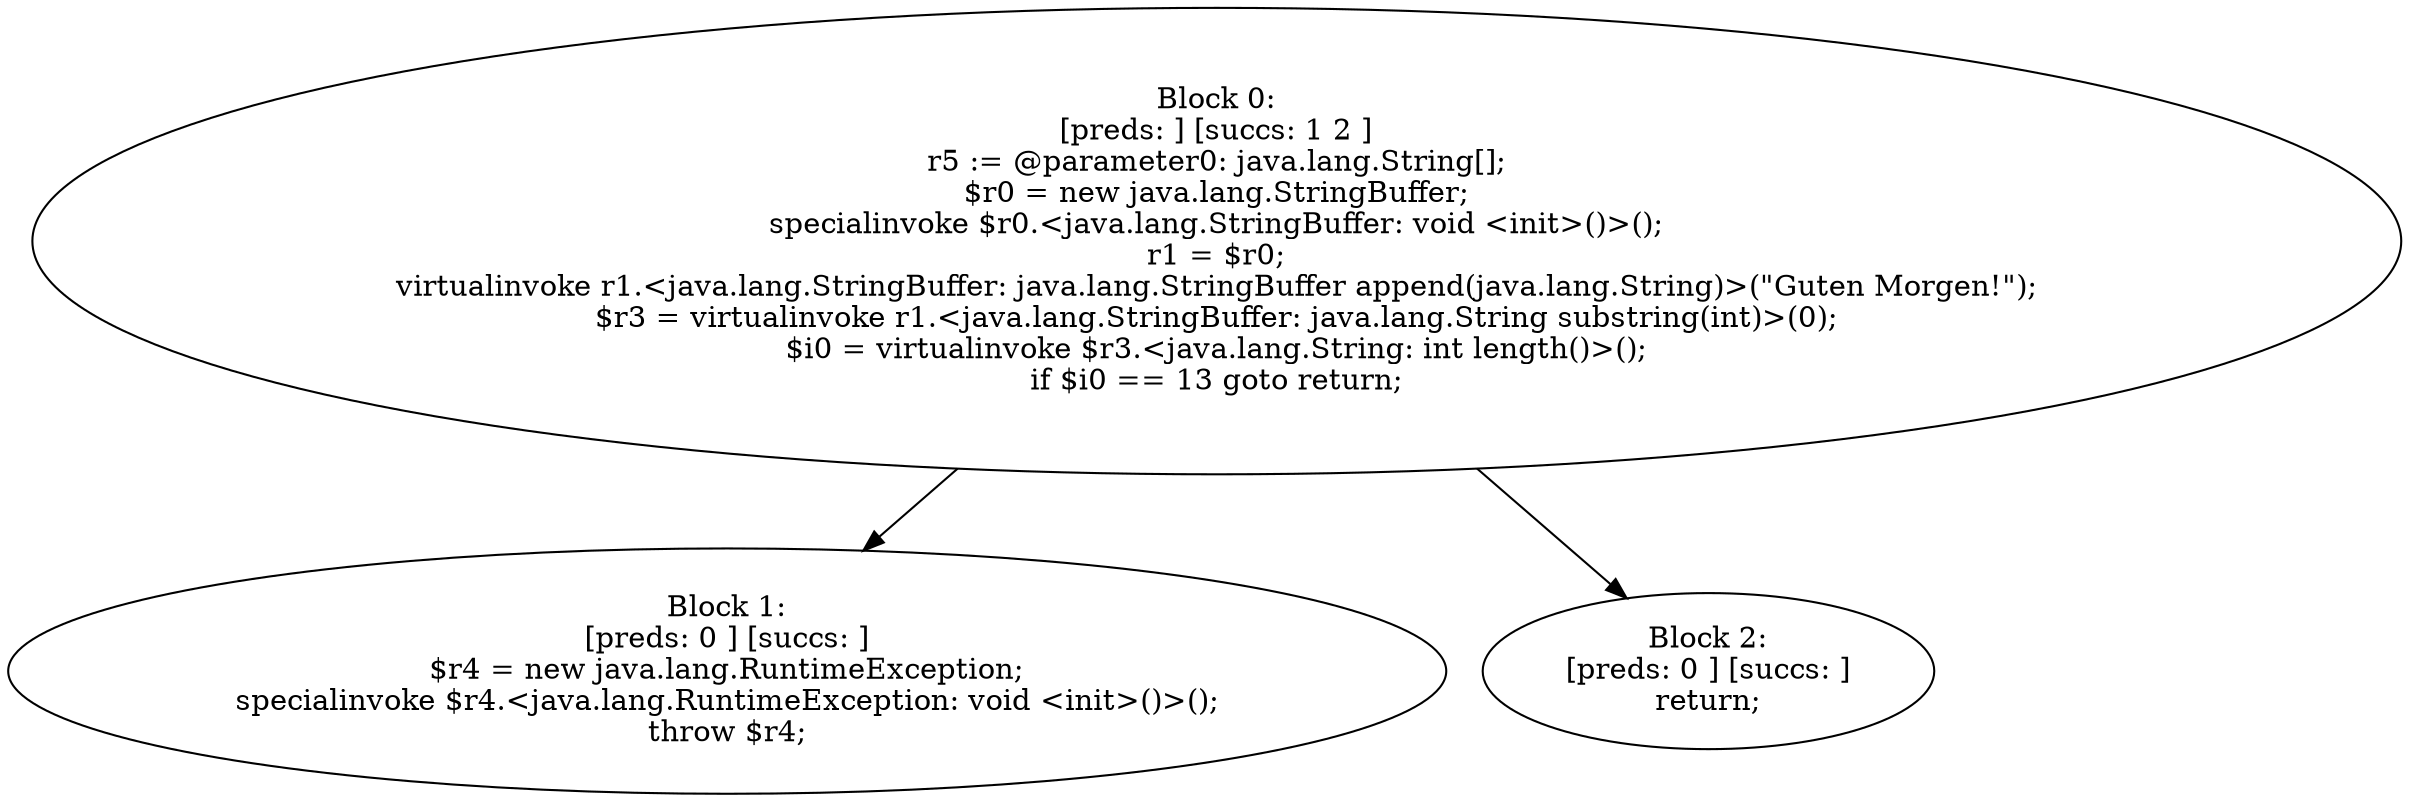 digraph "unitGraph" {
    "Block 0:
[preds: ] [succs: 1 2 ]
r5 := @parameter0: java.lang.String[];
$r0 = new java.lang.StringBuffer;
specialinvoke $r0.<java.lang.StringBuffer: void <init>()>();
r1 = $r0;
virtualinvoke r1.<java.lang.StringBuffer: java.lang.StringBuffer append(java.lang.String)>(\"Guten Morgen!\");
$r3 = virtualinvoke r1.<java.lang.StringBuffer: java.lang.String substring(int)>(0);
$i0 = virtualinvoke $r3.<java.lang.String: int length()>();
if $i0 == 13 goto return;
"
    "Block 1:
[preds: 0 ] [succs: ]
$r4 = new java.lang.RuntimeException;
specialinvoke $r4.<java.lang.RuntimeException: void <init>()>();
throw $r4;
"
    "Block 2:
[preds: 0 ] [succs: ]
return;
"
    "Block 0:
[preds: ] [succs: 1 2 ]
r5 := @parameter0: java.lang.String[];
$r0 = new java.lang.StringBuffer;
specialinvoke $r0.<java.lang.StringBuffer: void <init>()>();
r1 = $r0;
virtualinvoke r1.<java.lang.StringBuffer: java.lang.StringBuffer append(java.lang.String)>(\"Guten Morgen!\");
$r3 = virtualinvoke r1.<java.lang.StringBuffer: java.lang.String substring(int)>(0);
$i0 = virtualinvoke $r3.<java.lang.String: int length()>();
if $i0 == 13 goto return;
"->"Block 1:
[preds: 0 ] [succs: ]
$r4 = new java.lang.RuntimeException;
specialinvoke $r4.<java.lang.RuntimeException: void <init>()>();
throw $r4;
";
    "Block 0:
[preds: ] [succs: 1 2 ]
r5 := @parameter0: java.lang.String[];
$r0 = new java.lang.StringBuffer;
specialinvoke $r0.<java.lang.StringBuffer: void <init>()>();
r1 = $r0;
virtualinvoke r1.<java.lang.StringBuffer: java.lang.StringBuffer append(java.lang.String)>(\"Guten Morgen!\");
$r3 = virtualinvoke r1.<java.lang.StringBuffer: java.lang.String substring(int)>(0);
$i0 = virtualinvoke $r3.<java.lang.String: int length()>();
if $i0 == 13 goto return;
"->"Block 2:
[preds: 0 ] [succs: ]
return;
";
}
